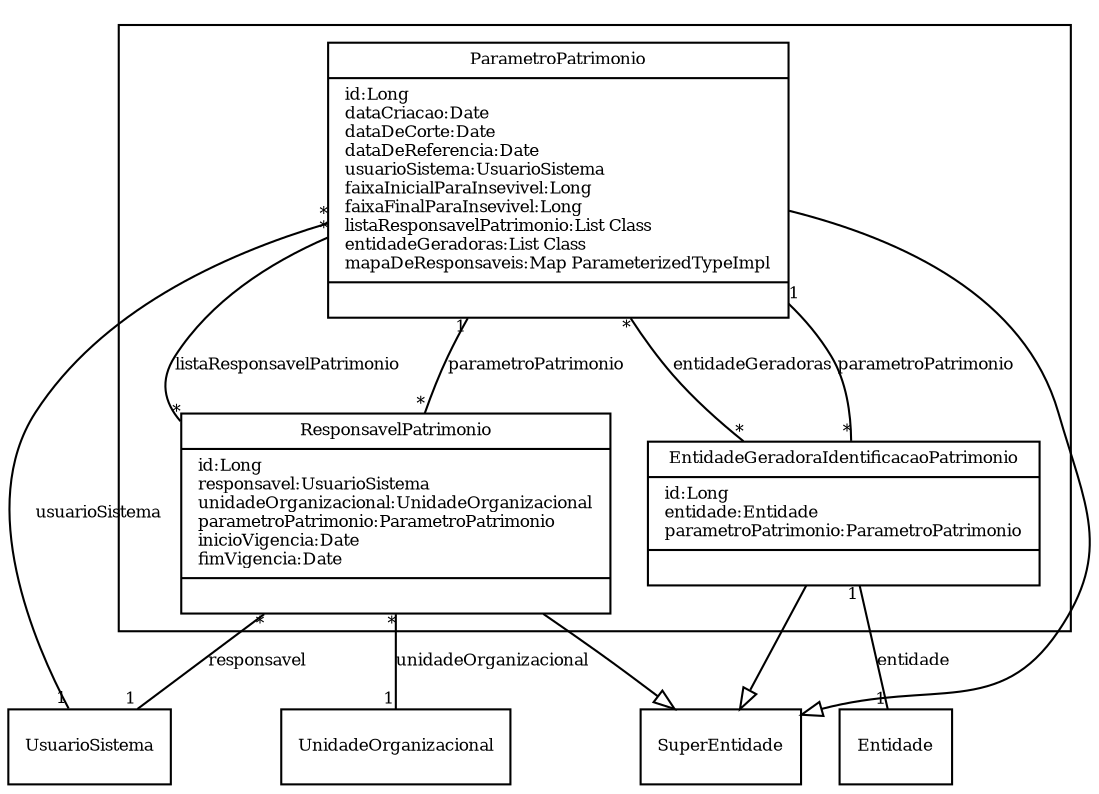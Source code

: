 digraph G{
fontname = "Times-Roman"
fontsize = 8

node [
        fontname = "Times-Roman"
        fontsize = 8
        shape = "record"
]

edge [
        fontname = "Times-Roman"
        fontsize = 8
]

subgraph clusterPARAMETROS_DO_PATRIMONIO
{
ParametroPatrimonio [label = "{ParametroPatrimonio|id:Long\ldataCriacao:Date\ldataDeCorte:Date\ldataDeReferencia:Date\lusuarioSistema:UsuarioSistema\lfaixaInicialParaInsevivel:Long\lfaixaFinalParaInsevivel:Long\llistaResponsavelPatrimonio:List Class\lentidadeGeradoras:List Class\lmapaDeResponsaveis:Map ParameterizedTypeImpl\l|\l}"]
ResponsavelPatrimonio [label = "{ResponsavelPatrimonio|id:Long\lresponsavel:UsuarioSistema\lunidadeOrganizacional:UnidadeOrganizacional\lparametroPatrimonio:ParametroPatrimonio\linicioVigencia:Date\lfimVigencia:Date\l|\l}"]
EntidadeGeradoraIdentificacaoPatrimonio [label = "{EntidadeGeradoraIdentificacaoPatrimonio|id:Long\lentidade:Entidade\lparametroPatrimonio:ParametroPatrimonio\l|\l}"]
}
edge [arrowhead = "none" headlabel = "1" taillabel = "*"] ParametroPatrimonio -> UsuarioSistema [label = "usuarioSistema"]
edge [arrowhead = "none" headlabel = "*" taillabel = "*"] ParametroPatrimonio -> ResponsavelPatrimonio [label = "listaResponsavelPatrimonio"]
edge [arrowhead = "none" headlabel = "*" taillabel = "*"] ParametroPatrimonio -> EntidadeGeradoraIdentificacaoPatrimonio [label = "entidadeGeradoras"]
edge [ arrowhead = "empty" headlabel = "" taillabel = ""] ParametroPatrimonio -> SuperEntidade
edge [arrowhead = "none" headlabel = "1" taillabel = "*"] ResponsavelPatrimonio -> UsuarioSistema [label = "responsavel"]
edge [arrowhead = "none" headlabel = "1" taillabel = "*"] ResponsavelPatrimonio -> UnidadeOrganizacional [label = "unidadeOrganizacional"]
edge [arrowhead = "none" headlabel = "1" taillabel = "*"] ResponsavelPatrimonio -> ParametroPatrimonio [label = "parametroPatrimonio"]
edge [ arrowhead = "empty" headlabel = "" taillabel = ""] ResponsavelPatrimonio -> SuperEntidade
edge [arrowhead = "none" headlabel = "1" taillabel = "1"] EntidadeGeradoraIdentificacaoPatrimonio -> Entidade [label = "entidade"]
edge [arrowhead = "none" headlabel = "1" taillabel = "*"] EntidadeGeradoraIdentificacaoPatrimonio -> ParametroPatrimonio [label = "parametroPatrimonio"]
edge [ arrowhead = "empty" headlabel = "" taillabel = ""] EntidadeGeradoraIdentificacaoPatrimonio -> SuperEntidade
}
